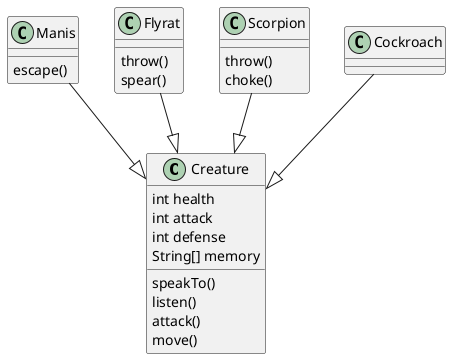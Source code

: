 
@startuml


class Creature {

    int health
    int attack
    int defense
    String[] memory

    speakTo()
    listen()
    attack()
    move()
}

class Manis{
    escape()
    
}

class Flyrat{
    throw()
    spear()
}

class Scorpion
{
    throw()
    choke() 
}

class Cockroach
{

}


Manis --|> Creature

Flyrat --|> Creature

Scorpion --|> Creature

Cockroach --|> Creature

@enduml
